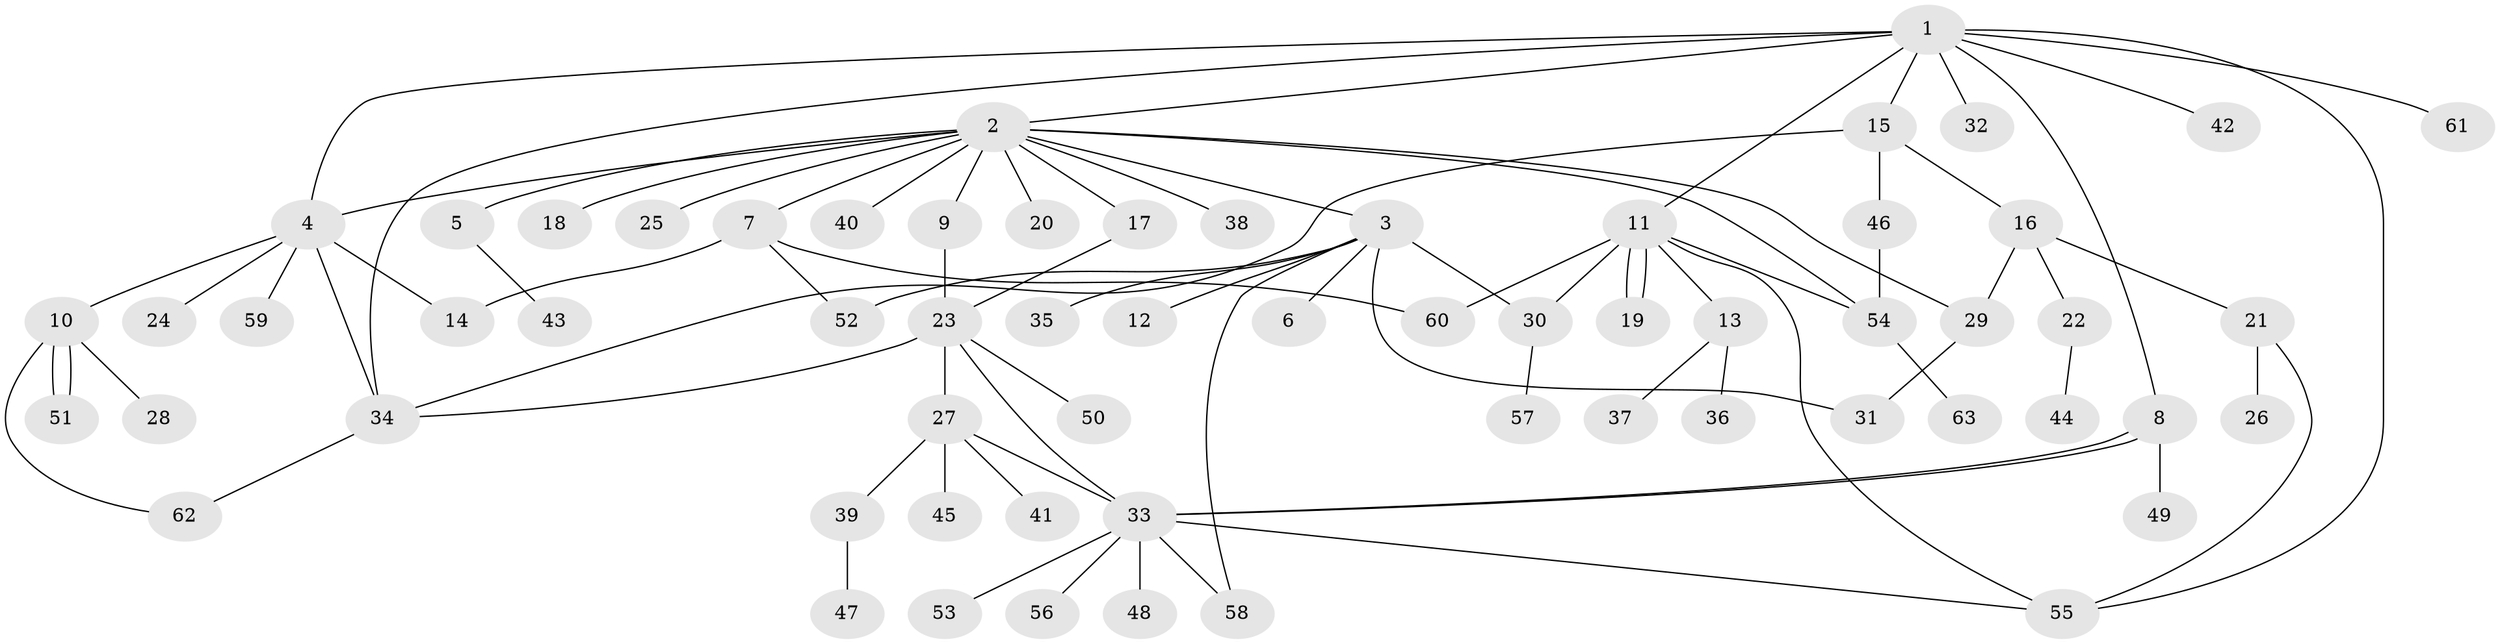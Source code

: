 // Generated by graph-tools (version 1.1) at 2025/47/03/09/25 04:47:50]
// undirected, 63 vertices, 85 edges
graph export_dot {
graph [start="1"]
  node [color=gray90,style=filled];
  1;
  2;
  3;
  4;
  5;
  6;
  7;
  8;
  9;
  10;
  11;
  12;
  13;
  14;
  15;
  16;
  17;
  18;
  19;
  20;
  21;
  22;
  23;
  24;
  25;
  26;
  27;
  28;
  29;
  30;
  31;
  32;
  33;
  34;
  35;
  36;
  37;
  38;
  39;
  40;
  41;
  42;
  43;
  44;
  45;
  46;
  47;
  48;
  49;
  50;
  51;
  52;
  53;
  54;
  55;
  56;
  57;
  58;
  59;
  60;
  61;
  62;
  63;
  1 -- 2;
  1 -- 4;
  1 -- 8;
  1 -- 11;
  1 -- 15;
  1 -- 32;
  1 -- 34;
  1 -- 42;
  1 -- 55;
  1 -- 61;
  2 -- 3;
  2 -- 4;
  2 -- 5;
  2 -- 7;
  2 -- 9;
  2 -- 17;
  2 -- 18;
  2 -- 20;
  2 -- 25;
  2 -- 29;
  2 -- 38;
  2 -- 40;
  2 -- 54;
  3 -- 6;
  3 -- 12;
  3 -- 30;
  3 -- 31;
  3 -- 35;
  3 -- 52;
  3 -- 58;
  4 -- 10;
  4 -- 14;
  4 -- 24;
  4 -- 34;
  4 -- 59;
  5 -- 43;
  7 -- 14;
  7 -- 52;
  7 -- 60;
  8 -- 33;
  8 -- 33;
  8 -- 49;
  9 -- 23;
  10 -- 28;
  10 -- 51;
  10 -- 51;
  10 -- 62;
  11 -- 13;
  11 -- 19;
  11 -- 19;
  11 -- 30;
  11 -- 54;
  11 -- 55;
  11 -- 60;
  13 -- 36;
  13 -- 37;
  15 -- 16;
  15 -- 34;
  15 -- 46;
  16 -- 21;
  16 -- 22;
  16 -- 29;
  17 -- 23;
  21 -- 26;
  21 -- 55;
  22 -- 44;
  23 -- 27;
  23 -- 33;
  23 -- 34;
  23 -- 50;
  27 -- 33;
  27 -- 39;
  27 -- 41;
  27 -- 45;
  29 -- 31;
  30 -- 57;
  33 -- 48;
  33 -- 53;
  33 -- 55;
  33 -- 56;
  33 -- 58;
  34 -- 62;
  39 -- 47;
  46 -- 54;
  54 -- 63;
}
